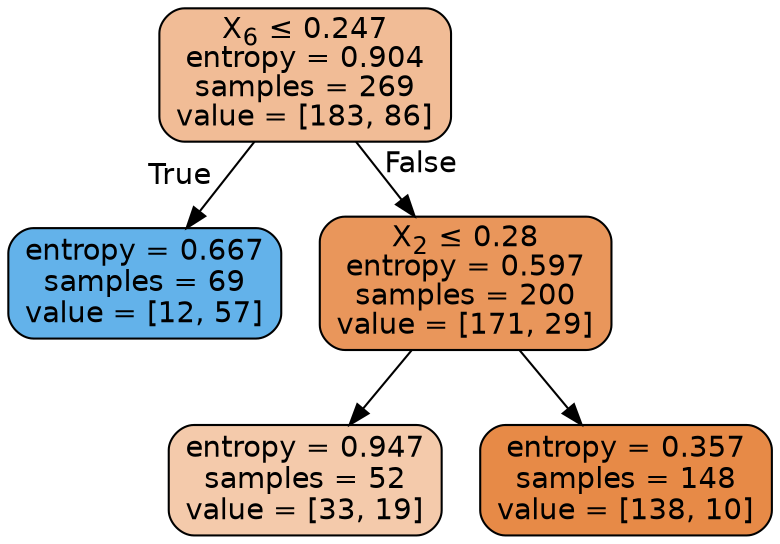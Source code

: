 digraph Tree {
node [shape=box, style="filled, rounded", color="black", fontname=helvetica] ;
edge [fontname=helvetica] ;
0 [label=<X<SUB>6</SUB> &le; 0.247<br/>entropy = 0.904<br/>samples = 269<br/>value = [183, 86]>, fillcolor="#f1bc96"] ;
1 [label=<entropy = 0.667<br/>samples = 69<br/>value = [12, 57]>, fillcolor="#63b2ea"] ;
0 -> 1 [labeldistance=2.5, labelangle=45, headlabel="True"] ;
2 [label=<X<SUB>2</SUB> &le; 0.28<br/>entropy = 0.597<br/>samples = 200<br/>value = [171, 29]>, fillcolor="#e9965b"] ;
0 -> 2 [labeldistance=2.5, labelangle=-45, headlabel="False"] ;
3 [label=<entropy = 0.947<br/>samples = 52<br/>value = [33, 19]>, fillcolor="#f4caab"] ;
2 -> 3 ;
4 [label=<entropy = 0.357<br/>samples = 148<br/>value = [138, 10]>, fillcolor="#e78a47"] ;
2 -> 4 ;
}